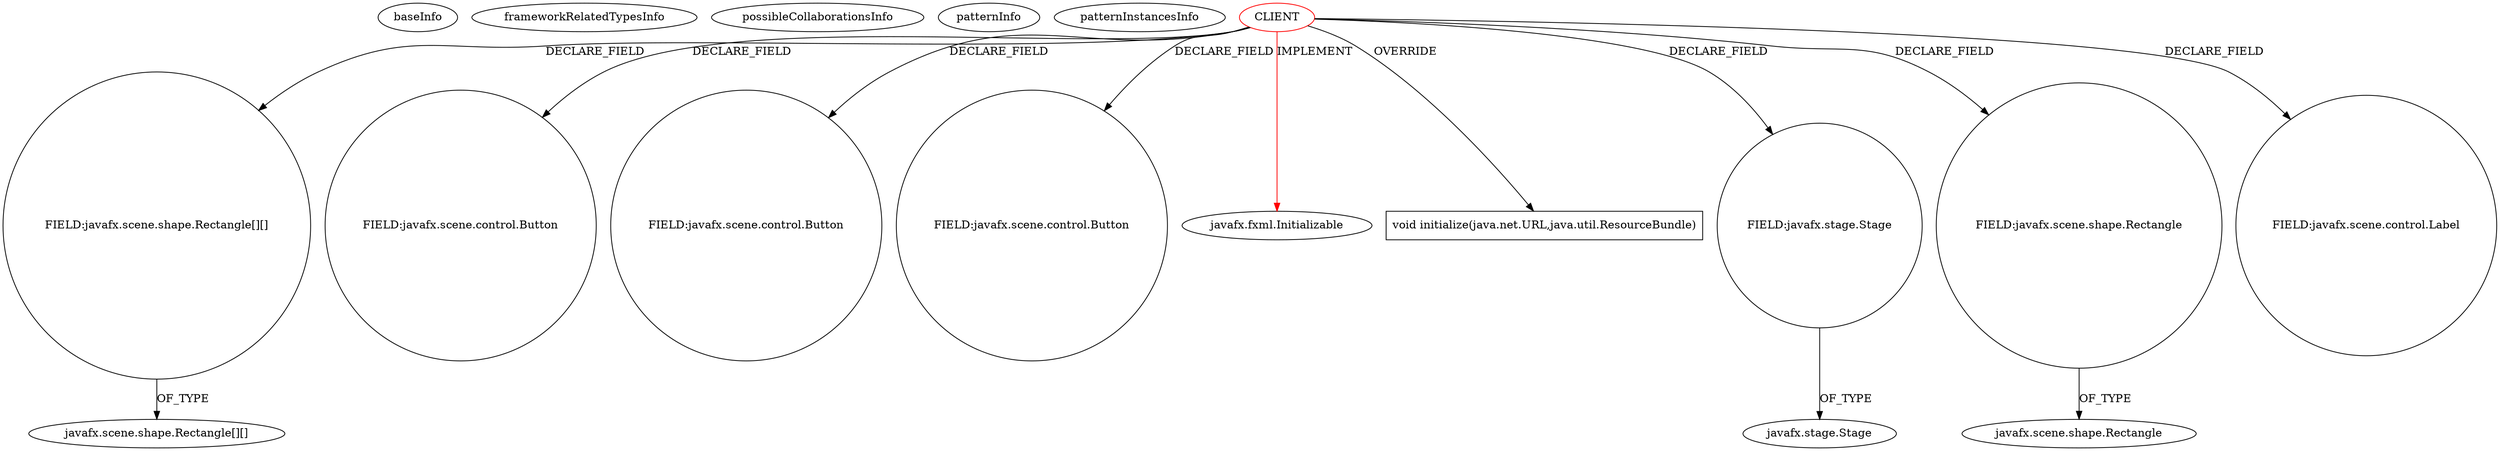digraph {
baseInfo[graphId=3404,category="pattern",isAnonymous=false,possibleRelation=false]
frameworkRelatedTypesInfo[0="javafx.fxml.Initializable"]
possibleCollaborationsInfo[]
patternInfo[frequency=2.0,patternRootClient=0]
patternInstancesInfo[0="RUAN0007-FastestPathSimulator~/RUAN0007-FastestPathSimulator/FastestPathSimulator-master/FastPathSimulator/src/application/FastestPathSimulatorController.java~FastestPathSimulatorController~1116",1="walker-clint-AIProj3~/walker-clint-AIProj3/AIProj3-master/src/application/GameBoardController.java~GameBoardController~4712"]
35[label="javafx.scene.shape.Rectangle[][]",vertexType="FRAMEWORK_CLASS_TYPE",isFrameworkType=false]
34[label="FIELD:javafx.scene.shape.Rectangle[][]",vertexType="FIELD_DECLARATION",isFrameworkType=false,shape=circle]
0[label="CLIENT",vertexType="ROOT_CLIENT_CLASS_DECLARATION",isFrameworkType=false,color=red]
36[label="FIELD:javafx.scene.control.Button",vertexType="FIELD_DECLARATION",isFrameworkType=false,shape=circle]
30[label="FIELD:javafx.scene.control.Button",vertexType="FIELD_DECLARATION",isFrameworkType=false,shape=circle]
22[label="FIELD:javafx.scene.control.Button",vertexType="FIELD_DECLARATION",isFrameworkType=false,shape=circle]
1[label="javafx.fxml.Initializable",vertexType="FRAMEWORK_INTERFACE_TYPE",isFrameworkType=false]
50[label="void initialize(java.net.URL,java.util.ResourceBundle)",vertexType="OVERRIDING_METHOD_DECLARATION",isFrameworkType=false,shape=box]
42[label="FIELD:javafx.stage.Stage",vertexType="FIELD_DECLARATION",isFrameworkType=false,shape=circle]
43[label="javafx.stage.Stage",vertexType="FRAMEWORK_CLASS_TYPE",isFrameworkType=false]
28[label="FIELD:javafx.scene.shape.Rectangle",vertexType="FIELD_DECLARATION",isFrameworkType=false,shape=circle]
29[label="javafx.scene.shape.Rectangle",vertexType="FRAMEWORK_CLASS_TYPE",isFrameworkType=false]
48[label="FIELD:javafx.scene.control.Label",vertexType="FIELD_DECLARATION",isFrameworkType=false,shape=circle]
0->28[label="DECLARE_FIELD"]
0->22[label="DECLARE_FIELD"]
0->48[label="DECLARE_FIELD"]
0->34[label="DECLARE_FIELD"]
0->30[label="DECLARE_FIELD"]
34->35[label="OF_TYPE"]
28->29[label="OF_TYPE"]
0->1[label="IMPLEMENT",color=red]
0->50[label="OVERRIDE"]
42->43[label="OF_TYPE"]
0->36[label="DECLARE_FIELD"]
0->42[label="DECLARE_FIELD"]
}
